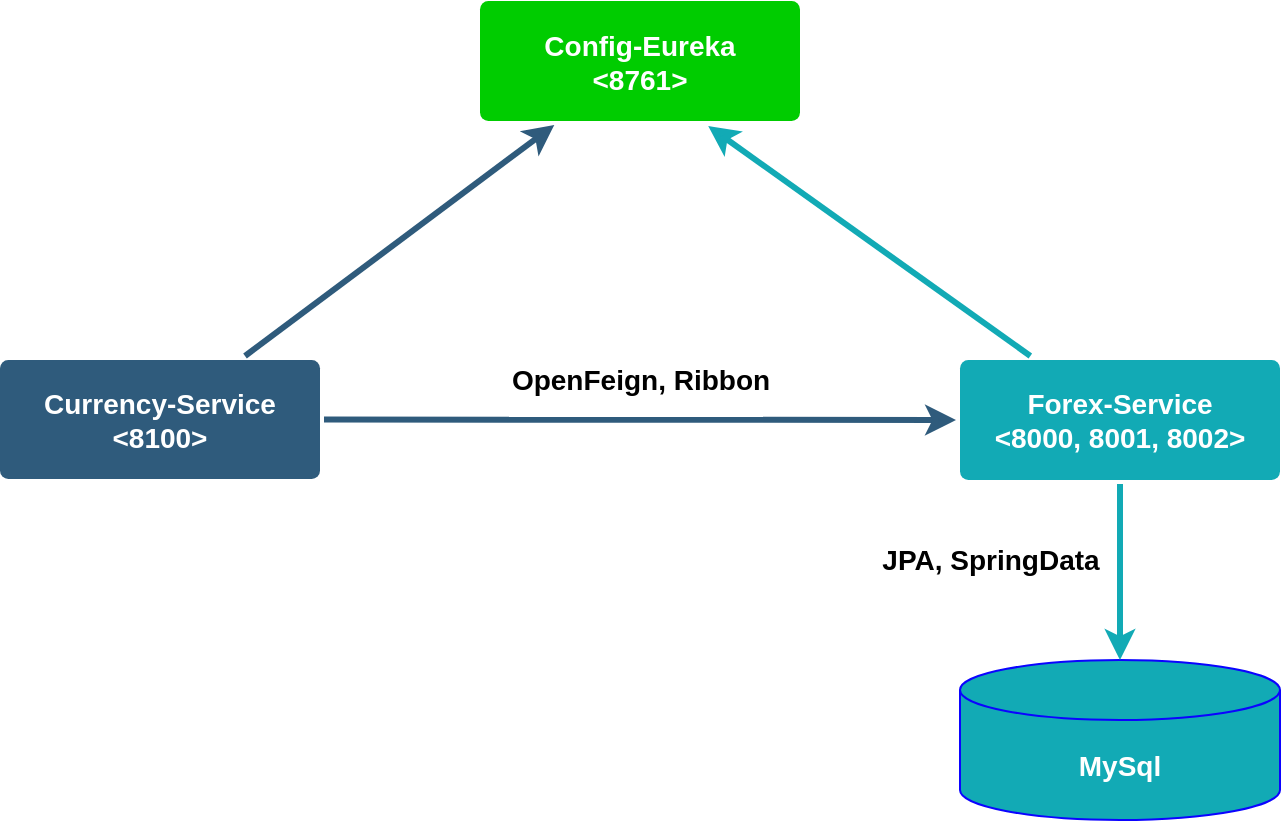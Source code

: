 <mxfile version="13.7.2" type="device"><diagram id="6a731a19-8d31-9384-78a2-239565b7b9f0" name="Page-1"><mxGraphModel dx="1422" dy="763" grid="1" gridSize="10" guides="1" tooltips="1" connect="1" arrows="1" fold="1" page="1" pageScale="1" pageWidth="1169" pageHeight="827" background="#ffffff" math="0" shadow="0"><root><mxCell id="0"/><mxCell id="1" parent="0"/><mxCell id="1745" value="" style="edgeStyle=none;rounded=0;jumpStyle=none;html=1;shadow=0;labelBackgroundColor=none;startArrow=none;startFill=0;endArrow=classic;endFill=1;jettySize=auto;orthogonalLoop=1;strokeColor=#2F5B7C;strokeWidth=3;fontFamily=Helvetica;fontSize=16;fontColor=#23445D;spacing=5;" parent="1" source="1749" target="1764" edge="1"><mxGeometry relative="1" as="geometry"/></mxCell><mxCell id="1749" value="&lt;div style=&quot;font-size: 14px;&quot;&gt;Currency-Service&lt;/div&gt;&lt;div style=&quot;font-size: 14px;&quot;&gt;&amp;lt;8100&amp;gt;&lt;br style=&quot;font-size: 14px;&quot;&gt;&lt;/div&gt;" style="rounded=1;whiteSpace=wrap;html=1;shadow=0;labelBackgroundColor=none;strokeColor=none;strokeWidth=3;fillColor=#2F5B7C;fontFamily=Helvetica;fontSize=14;fontColor=#FFFFFF;align=center;fontStyle=1;spacing=5;arcSize=7;perimeterSpacing=2;" parent="1" vertex="1"><mxGeometry x="240" y="380" width="160" height="59.5" as="geometry"/></mxCell><mxCell id="1764" value="&lt;div&gt;Config-Eureka&lt;br&gt;&lt;/div&gt;&amp;lt;8761&amp;gt;" style="rounded=1;whiteSpace=wrap;html=1;shadow=0;labelBackgroundColor=none;strokeColor=none;strokeWidth=3;fontFamily=Helvetica;fontSize=14;fontColor=#FFFFFF;align=center;spacing=5;fontStyle=1;arcSize=7;perimeterSpacing=2;fillColor=#00CC00;" parent="1" vertex="1"><mxGeometry x="480" y="200.5" width="160" height="60" as="geometry"/></mxCell><mxCell id="1771" value="&lt;div&gt;Forex-Service&lt;/div&gt;&lt;div&gt;&amp;lt;8000, 8001, 8002&amp;gt;&lt;br&gt;&lt;/div&gt;" style="rounded=1;whiteSpace=wrap;html=1;shadow=0;labelBackgroundColor=none;strokeColor=none;strokeWidth=3;fillColor=#12aab5;fontFamily=Helvetica;fontSize=14;fontColor=#FFFFFF;align=center;spacing=5;fontStyle=1;arcSize=7;perimeterSpacing=2;" parent="1" vertex="1"><mxGeometry x="720" y="380" width="160" height="60" as="geometry"/></mxCell><mxCell id="1779" value="" style="edgeStyle=none;rounded=1;jumpStyle=none;html=1;shadow=0;labelBackgroundColor=none;startArrow=none;startFill=0;jettySize=auto;orthogonalLoop=1;strokeColor=#12AAB5;strokeWidth=3;fontFamily=Helvetica;fontSize=14;fontColor=#FFFFFF;spacing=5;fontStyle=1;fillColor=#b0e3e6;entryX=0.708;entryY=1.008;entryDx=0;entryDy=0;entryPerimeter=0;" parent="1" source="1771" target="1764" edge="1"><mxGeometry relative="1" as="geometry"><mxPoint x="913.395" y="306.5" as="targetPoint"/></mxGeometry></mxCell><mxCell id="yBzwlKGypOoGGaIvkHRT-1781" value="" style="edgeStyle=none;rounded=0;jumpStyle=none;html=1;shadow=0;labelBackgroundColor=none;startArrow=none;startFill=0;endArrow=classic;endFill=1;jettySize=auto;orthogonalLoop=1;strokeColor=#2F5B7C;strokeWidth=3;fontFamily=Helvetica;fontSize=16;fontColor=#23445D;spacing=5;entryX=0;entryY=0.5;entryDx=0;entryDy=0;exitX=1;exitY=0.5;exitDx=0;exitDy=0;" edge="1" parent="1" source="1749" target="1771"><mxGeometry relative="1" as="geometry"><mxPoint x="430" y="410" as="sourcePoint"/><mxPoint x="518.047" y="262.5" as="targetPoint"/></mxGeometry></mxCell><mxCell id="yBzwlKGypOoGGaIvkHRT-1782" value="OpenFeign, Ribbon" style="text;html=1;align=center;verticalAlign=middle;resizable=0;points=[];autosize=1;fontStyle=1;fontSize=14;" vertex="1" parent="1"><mxGeometry x="485" y="380" width="150" height="20" as="geometry"/></mxCell><mxCell id="yBzwlKGypOoGGaIvkHRT-1783" value="&lt;font color=&quot;#FFFFFF&quot;&gt;MySql&lt;/font&gt;" style="shape=cylinder3;whiteSpace=wrap;html=1;boundedLbl=1;backgroundOutline=1;size=15;fontSize=14;strokeColor=#0B03FF;fillColor=#12AAB5;fontStyle=1" vertex="1" parent="1"><mxGeometry x="720" y="530" width="160" height="80" as="geometry"/></mxCell><mxCell id="yBzwlKGypOoGGaIvkHRT-1784" value="" style="edgeStyle=none;rounded=1;jumpStyle=none;html=1;shadow=0;labelBackgroundColor=none;startArrow=none;startFill=0;jettySize=auto;orthogonalLoop=1;strokeColor=#12AAB5;strokeWidth=3;fontFamily=Helvetica;fontSize=14;fontColor=#FFFFFF;spacing=5;fontStyle=1;fillColor=#b0e3e6;entryX=0.5;entryY=0;entryDx=0;entryDy=0;entryPerimeter=0;exitX=0.5;exitY=1;exitDx=0;exitDy=0;" edge="1" parent="1" source="1771" target="yBzwlKGypOoGGaIvkHRT-1783"><mxGeometry relative="1" as="geometry"><mxPoint x="755.177" y="378" as="sourcePoint"/><mxPoint x="594.112" y="263.012" as="targetPoint"/></mxGeometry></mxCell><mxCell id="yBzwlKGypOoGGaIvkHRT-1785" value="JPA, SpringData" style="text;html=1;align=center;verticalAlign=middle;resizable=0;points=[];autosize=1;fontStyle=1;fontSize=14;" vertex="1" parent="1"><mxGeometry x="670" y="470" width="130" height="20" as="geometry"/></mxCell></root></mxGraphModel></diagram></mxfile>